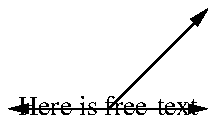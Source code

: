 .PS 1 2
A: "Here is free-text"; lineweight=.01
arrow from A.e
arrow left from A.w
arrow up .5 right .5 from A.n
.PE
